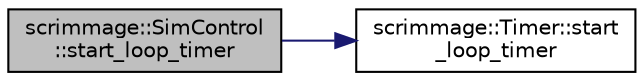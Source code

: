 digraph "scrimmage::SimControl::start_loop_timer"
{
 // LATEX_PDF_SIZE
  edge [fontname="Helvetica",fontsize="10",labelfontname="Helvetica",labelfontsize="10"];
  node [fontname="Helvetica",fontsize="10",shape=record];
  rankdir="LR";
  Node1 [label="scrimmage::SimControl\l::start_loop_timer",height=0.2,width=0.4,color="black", fillcolor="grey75", style="filled", fontcolor="black",tooltip=" "];
  Node1 -> Node2 [color="midnightblue",fontsize="10",style="solid",fontname="Helvetica"];
  Node2 [label="scrimmage::Timer::start\l_loop_timer",height=0.2,width=0.4,color="black", fillcolor="white", style="filled",URL="$classscrimmage_1_1Timer.html#aed02dee206e77743b4db99ea67caea14",tooltip=" "];
}
